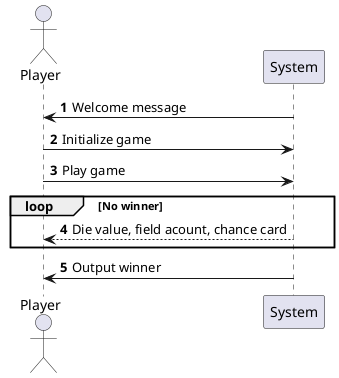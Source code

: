 @startuml
'https://plantuml.com/sequence-diagram

autonumber

actor Player

System -> Player: Welcome message
Player -> System: Initialize game
Player -> System: Play game

loop No winner
    System --> Player: Die value, field acount, chance card
end

System -> Player: Output winner

@enduml